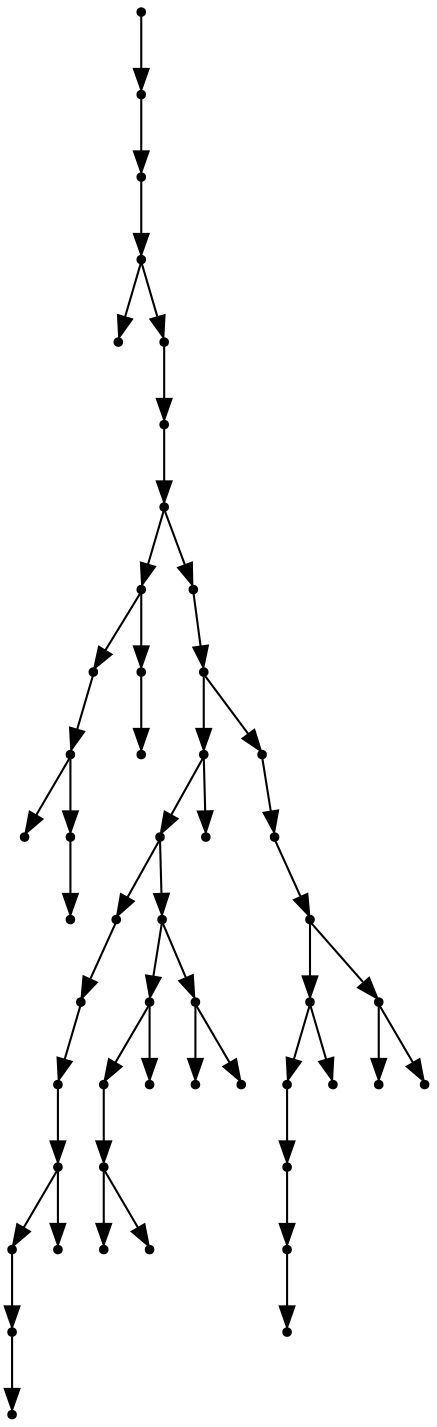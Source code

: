 digraph {
  50 [shape=point];
  49 [shape=point];
  48 [shape=point];
  47 [shape=point];
  0 [shape=point];
  46 [shape=point];
  45 [shape=point];
  44 [shape=point];
  8 [shape=point];
  5 [shape=point];
  4 [shape=point];
  1 [shape=point];
  3 [shape=point];
  2 [shape=point];
  7 [shape=point];
  6 [shape=point];
  43 [shape=point];
  42 [shape=point];
  29 [shape=point];
  27 [shape=point];
  16 [shape=point];
  15 [shape=point];
  14 [shape=point];
  13 [shape=point];
  11 [shape=point];
  10 [shape=point];
  9 [shape=point];
  12 [shape=point];
  26 [shape=point];
  22 [shape=point];
  20 [shape=point];
  19 [shape=point];
  17 [shape=point];
  18 [shape=point];
  21 [shape=point];
  25 [shape=point];
  23 [shape=point];
  24 [shape=point];
  28 [shape=point];
  41 [shape=point];
  40 [shape=point];
  39 [shape=point];
  35 [shape=point];
  33 [shape=point];
  32 [shape=point];
  31 [shape=point];
  30 [shape=point];
  34 [shape=point];
  38 [shape=point];
  36 [shape=point];
  37 [shape=point];
50 -> 49;
49 -> 48;
48 -> 47;
47 -> 0;
47 -> 46;
46 -> 45;
45 -> 44;
44 -> 8;
8 -> 5;
5 -> 4;
4 -> 1;
4 -> 3;
3 -> 2;
8 -> 7;
7 -> 6;
44 -> 43;
43 -> 42;
42 -> 29;
29 -> 27;
27 -> 16;
16 -> 15;
15 -> 14;
14 -> 13;
13 -> 11;
11 -> 10;
10 -> 9;
13 -> 12;
27 -> 26;
26 -> 22;
22 -> 20;
20 -> 19;
19 -> 17;
19 -> 18;
22 -> 21;
26 -> 25;
25 -> 23;
25 -> 24;
29 -> 28;
42 -> 41;
41 -> 40;
40 -> 39;
39 -> 35;
35 -> 33;
33 -> 32;
32 -> 31;
31 -> 30;
35 -> 34;
39 -> 38;
38 -> 36;
38 -> 37;
}
